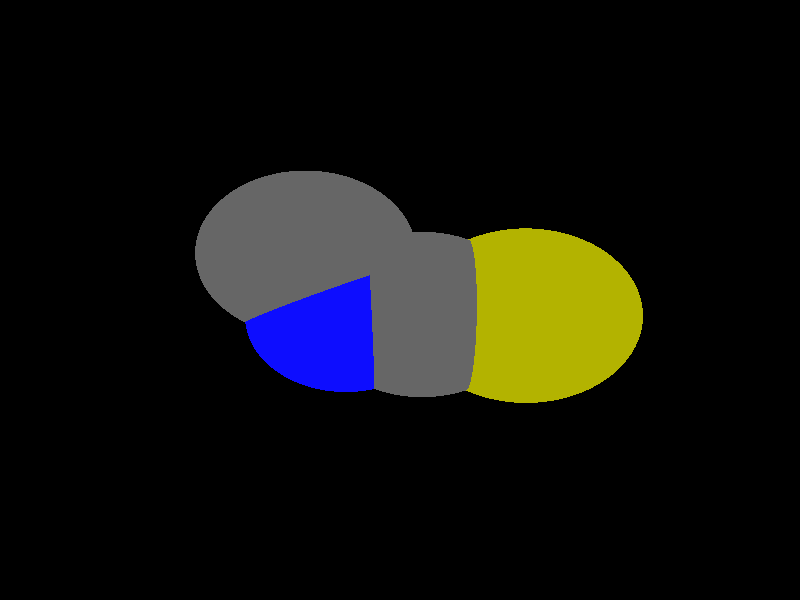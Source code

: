 global_settings {
	ambient_light rgb <0.200000002980232, 0.200000002980232, 0.200000002980232>
	max_trace_level 15
}

background { color rgb <0,0,0> }

camera {
	perspective
	location <-0.545186894685119, 18.6053395429812, -3.82338912525112>
	angle 40
	up <0.0391308494897683, 0.236263694689899, 0.970900738072481>
	right <-0.998647280049389, 0.0425416034481443, 0.0298968564571439> * 1
	direction <-0.0342401324204117, -0.970757270664268, 0.237608785158069> }

light_source {
	<-27.1221195208885, 43.0465589063145, 17.1402372284145>
	color rgb <1, 1, 1>
	fade_distance 73.5728482525993
	fade_power 0
	spotlight
	area_light <20, 0, 0>, <0, 0, 20>, 20, 20
	circular
	orient
	point_at <27.1221195208885, -43.0465589063145, -17.1402372284145>
}

light_source {
	<29.7671831393017, -13.0233997024453, 28.4917260159519>
	color rgb <0.300000011920929, 0.300000011920929, 0.300000011920929> shadowless
	fade_distance 73.5728482525993
	fade_power 0
	parallel
	point_at <-29.7671831393017, 13.0233997024453, -28.4917260159519>
}

#default {
	finish {ambient 0.5 diffuse 1 specular 0.2 roughness .01 metallic 1}
}

union {
cylinder {
	<-1.48373647421871, 1.984985275383, -0.163086712003103>, 	<-2.20345964147234, 1.98859291030658, -0.145950446116111>, 0.075
	pigment { rgbt <0.400000005960464, 0.400000005960464, 0.400000005960464, 0> }
}
cylinder {
	<-1.47826352578129, 2.031014724617, 0.0570867120031025>, 	<-2.19798669303493, 2.03462235954058, 0.0742229778900937>, 0.075
	pigment { rgbt <0.400000005960464, 0.400000005960464, 0.400000005960464, 0> }
}
cylinder {
	<-2.20345964147234, 1.98859291030658, -0.145950446116111>, 	<-3.07973647421871, 1.992985275383, -0.125086712003103>, 0.075
	pigment { rgbt <0.699999988079071, 0.699999988079071, 0, 0> }
}
cylinder {
	<-2.19798669303493, 2.03462235954058, 0.0742229778900937>, 	<-3.07426352578129, 2.039014724617, 0.0950867120031025>, 0.075
	pigment { rgbt <0.699999988079071, 0.699999988079071, 0, 0> }
}
cylinder {
	<-1.47267571926193, 2.03095789113186, 0.0568175376930809>, 	<-0.873712726847146, 2.02175094504863, 0.0133402923000354>, 0.075
	pigment { rgbt <0.400000005960464, 0.400000005960464, 0.400000005960464, 0> }
}
cylinder {
	<-1.48932428073807, 1.98504210886814, -0.162817537693081>, 	<-0.890361288323295, 1.9758351627849, -0.206294783086126>, 0.075
	pigment { rgbt <0.400000005960464, 0.400000005960464, 0.400000005960464, 0> }
}
cylinder {
	<-0.873712726847146, 2.02175094504863, 0.0133402923000354>, 	<-0.301675719261925, 2.01295789113186, -0.0281824623069191>, 0.075
	pigment { rgbt <0.0500000007450581, 0.0500000007450581, 1, 0> }
}
cylinder {
	<-0.890361288323295, 1.9758351627849, -0.206294783086126>, 	<-0.318324280738075, 1.96704210886814, -0.247817537693081>, 0.075
	pigment { rgbt <0.0500000007450581, 0.0500000007450581, 1, 0> }
}
cylinder {
	<-0.31, 1.99, -0.138>, 	<0.0142509569527623, 2.11705143396485, 0.469786589507523>, 0.075
	pigment { rgbt <0.0500000007450581, 0.0500000007450581, 1, 0> }
}
cylinder {
	<0.0142509569527623, 2.11705143396485, 0.469786589507523>, 	<0.351, 2.249, 1.101>, 0.075
	pigment { rgbt <0.400000005960464, 0.400000005960464, 0.400000005960464, 0> }
}
sphere {
	<-1.481, 2.008, -0.053>, 0.4104
	pigment { rgbt <0.400000005960464, 0.400000005960464, 0.400000005960464,0> }
}
sphere {
	<-3.077, 2.016, -0.015>, 0.567
	pigment { rgbt <0.699999988079071, 0.699999988079071, 0,0> }
}
sphere {
	<-0.31, 1.99, -0.138>, 0.3834
	pigment { rgbt <0.0500000007450581, 0.0500000007450581, 1,0> }
}
sphere {
	<0.351, 2.249, 1.101>, 0.4104
	pigment { rgbt <0.400000005960464, 0.400000005960464, 0.400000005960464,0> }
}
}
merge {
}
union {
}
merge {
sphere {
	<-1.481, 2.008, -0.053>, 1.69983
	pigment { rgbt <0, 0, 0,0> }
}
sphere {
	<-3.077, 2.016, -0.015>, 1.79982
	pigment { rgbt <0, 0, 0,0> }
}
sphere {
	<-0.31, 1.99, -0.138>, 1.549845
	pigment { rgbt <0, 0, 0,0> }
}
sphere {
	<0.351, 2.249, 1.101>, 1.69983
	pigment { rgbt <0, 0, 0,0> }
}
sphere {
	<-1.481, 2.008, -0.053>, 1.7
	pigment { rgbt <0.400000005960464, 0.400000005960464, 0.400000005960464,0.350000023841858> }
}
sphere {
	<-3.077, 2.016, -0.015>, 1.8
	pigment { rgbt <0.699999988079071, 0.699999988079071, 0,0.350000023841858> }
}
sphere {
	<-0.31, 1.99, -0.138>, 1.55
	pigment { rgbt <0.0500000007450581, 0.0500000007450581, 1,0.350000023841858> }
}
sphere {
	<0.351, 2.249, 1.101>, 1.7
	pigment { rgbt <0.400000005960464, 0.400000005960464, 0.400000005960464,0.350000023841858> }
}
}
